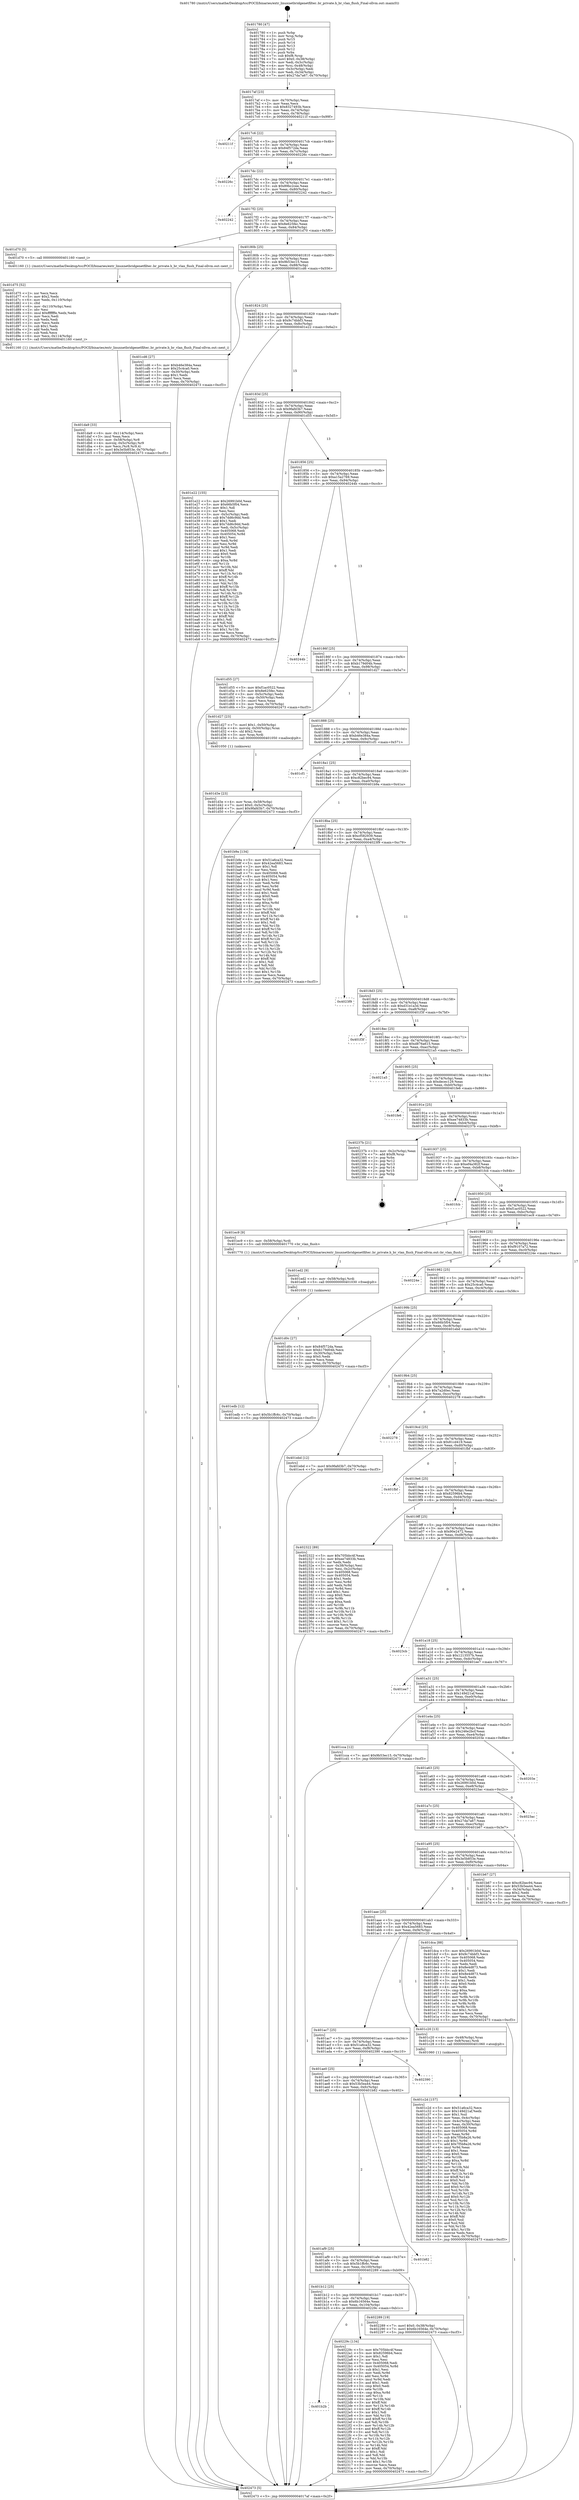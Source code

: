 digraph "0x401780" {
  label = "0x401780 (/mnt/c/Users/mathe/Desktop/tcc/POCII/binaries/extr_linuxnetbridgenetfilter..br_private.h_br_vlan_flush_Final-ollvm.out::main(0))"
  labelloc = "t"
  node[shape=record]

  Entry [label="",width=0.3,height=0.3,shape=circle,fillcolor=black,style=filled]
  "0x4017af" [label="{
     0x4017af [23]\l
     | [instrs]\l
     &nbsp;&nbsp;0x4017af \<+3\>: mov -0x70(%rbp),%eax\l
     &nbsp;&nbsp;0x4017b2 \<+2\>: mov %eax,%ecx\l
     &nbsp;&nbsp;0x4017b4 \<+6\>: sub $0x8327493b,%ecx\l
     &nbsp;&nbsp;0x4017ba \<+3\>: mov %eax,-0x74(%rbp)\l
     &nbsp;&nbsp;0x4017bd \<+3\>: mov %ecx,-0x78(%rbp)\l
     &nbsp;&nbsp;0x4017c0 \<+6\>: je 000000000040211f \<main+0x99f\>\l
  }"]
  "0x40211f" [label="{
     0x40211f\l
  }", style=dashed]
  "0x4017c6" [label="{
     0x4017c6 [22]\l
     | [instrs]\l
     &nbsp;&nbsp;0x4017c6 \<+5\>: jmp 00000000004017cb \<main+0x4b\>\l
     &nbsp;&nbsp;0x4017cb \<+3\>: mov -0x74(%rbp),%eax\l
     &nbsp;&nbsp;0x4017ce \<+5\>: sub $0x84f572da,%eax\l
     &nbsp;&nbsp;0x4017d3 \<+3\>: mov %eax,-0x7c(%rbp)\l
     &nbsp;&nbsp;0x4017d6 \<+6\>: je 000000000040226c \<main+0xaec\>\l
  }"]
  Exit [label="",width=0.3,height=0.3,shape=circle,fillcolor=black,style=filled,peripheries=2]
  "0x40226c" [label="{
     0x40226c\l
  }", style=dashed]
  "0x4017dc" [label="{
     0x4017dc [22]\l
     | [instrs]\l
     &nbsp;&nbsp;0x4017dc \<+5\>: jmp 00000000004017e1 \<main+0x61\>\l
     &nbsp;&nbsp;0x4017e1 \<+3\>: mov -0x74(%rbp),%eax\l
     &nbsp;&nbsp;0x4017e4 \<+5\>: sub $0x89bc2cee,%eax\l
     &nbsp;&nbsp;0x4017e9 \<+3\>: mov %eax,-0x80(%rbp)\l
     &nbsp;&nbsp;0x4017ec \<+6\>: je 0000000000402242 \<main+0xac2\>\l
  }"]
  "0x401b2b" [label="{
     0x401b2b\l
  }", style=dashed]
  "0x402242" [label="{
     0x402242\l
  }", style=dashed]
  "0x4017f2" [label="{
     0x4017f2 [25]\l
     | [instrs]\l
     &nbsp;&nbsp;0x4017f2 \<+5\>: jmp 00000000004017f7 \<main+0x77\>\l
     &nbsp;&nbsp;0x4017f7 \<+3\>: mov -0x74(%rbp),%eax\l
     &nbsp;&nbsp;0x4017fa \<+5\>: sub $0x8e625fec,%eax\l
     &nbsp;&nbsp;0x4017ff \<+6\>: mov %eax,-0x84(%rbp)\l
     &nbsp;&nbsp;0x401805 \<+6\>: je 0000000000401d70 \<main+0x5f0\>\l
  }"]
  "0x40229c" [label="{
     0x40229c [134]\l
     | [instrs]\l
     &nbsp;&nbsp;0x40229c \<+5\>: mov $0x705bbc4f,%eax\l
     &nbsp;&nbsp;0x4022a1 \<+5\>: mov $0x82596b4,%ecx\l
     &nbsp;&nbsp;0x4022a6 \<+2\>: mov $0x1,%dl\l
     &nbsp;&nbsp;0x4022a8 \<+2\>: xor %esi,%esi\l
     &nbsp;&nbsp;0x4022aa \<+7\>: mov 0x405068,%edi\l
     &nbsp;&nbsp;0x4022b1 \<+8\>: mov 0x405054,%r8d\l
     &nbsp;&nbsp;0x4022b9 \<+3\>: sub $0x1,%esi\l
     &nbsp;&nbsp;0x4022bc \<+3\>: mov %edi,%r9d\l
     &nbsp;&nbsp;0x4022bf \<+3\>: add %esi,%r9d\l
     &nbsp;&nbsp;0x4022c2 \<+4\>: imul %r9d,%edi\l
     &nbsp;&nbsp;0x4022c6 \<+3\>: and $0x1,%edi\l
     &nbsp;&nbsp;0x4022c9 \<+3\>: cmp $0x0,%edi\l
     &nbsp;&nbsp;0x4022cc \<+4\>: sete %r10b\l
     &nbsp;&nbsp;0x4022d0 \<+4\>: cmp $0xa,%r8d\l
     &nbsp;&nbsp;0x4022d4 \<+4\>: setl %r11b\l
     &nbsp;&nbsp;0x4022d8 \<+3\>: mov %r10b,%bl\l
     &nbsp;&nbsp;0x4022db \<+3\>: xor $0xff,%bl\l
     &nbsp;&nbsp;0x4022de \<+3\>: mov %r11b,%r14b\l
     &nbsp;&nbsp;0x4022e1 \<+4\>: xor $0xff,%r14b\l
     &nbsp;&nbsp;0x4022e5 \<+3\>: xor $0x1,%dl\l
     &nbsp;&nbsp;0x4022e8 \<+3\>: mov %bl,%r15b\l
     &nbsp;&nbsp;0x4022eb \<+4\>: and $0xff,%r15b\l
     &nbsp;&nbsp;0x4022ef \<+3\>: and %dl,%r10b\l
     &nbsp;&nbsp;0x4022f2 \<+3\>: mov %r14b,%r12b\l
     &nbsp;&nbsp;0x4022f5 \<+4\>: and $0xff,%r12b\l
     &nbsp;&nbsp;0x4022f9 \<+3\>: and %dl,%r11b\l
     &nbsp;&nbsp;0x4022fc \<+3\>: or %r10b,%r15b\l
     &nbsp;&nbsp;0x4022ff \<+3\>: or %r11b,%r12b\l
     &nbsp;&nbsp;0x402302 \<+3\>: xor %r12b,%r15b\l
     &nbsp;&nbsp;0x402305 \<+3\>: or %r14b,%bl\l
     &nbsp;&nbsp;0x402308 \<+3\>: xor $0xff,%bl\l
     &nbsp;&nbsp;0x40230b \<+3\>: or $0x1,%dl\l
     &nbsp;&nbsp;0x40230e \<+2\>: and %dl,%bl\l
     &nbsp;&nbsp;0x402310 \<+3\>: or %bl,%r15b\l
     &nbsp;&nbsp;0x402313 \<+4\>: test $0x1,%r15b\l
     &nbsp;&nbsp;0x402317 \<+3\>: cmovne %ecx,%eax\l
     &nbsp;&nbsp;0x40231a \<+3\>: mov %eax,-0x70(%rbp)\l
     &nbsp;&nbsp;0x40231d \<+5\>: jmp 0000000000402473 \<main+0xcf3\>\l
  }"]
  "0x401d70" [label="{
     0x401d70 [5]\l
     | [instrs]\l
     &nbsp;&nbsp;0x401d70 \<+5\>: call 0000000000401160 \<next_i\>\l
     | [calls]\l
     &nbsp;&nbsp;0x401160 \{1\} (/mnt/c/Users/mathe/Desktop/tcc/POCII/binaries/extr_linuxnetbridgenetfilter..br_private.h_br_vlan_flush_Final-ollvm.out::next_i)\l
  }"]
  "0x40180b" [label="{
     0x40180b [25]\l
     | [instrs]\l
     &nbsp;&nbsp;0x40180b \<+5\>: jmp 0000000000401810 \<main+0x90\>\l
     &nbsp;&nbsp;0x401810 \<+3\>: mov -0x74(%rbp),%eax\l
     &nbsp;&nbsp;0x401813 \<+5\>: sub $0x9b53ec15,%eax\l
     &nbsp;&nbsp;0x401818 \<+6\>: mov %eax,-0x88(%rbp)\l
     &nbsp;&nbsp;0x40181e \<+6\>: je 0000000000401cd6 \<main+0x556\>\l
  }"]
  "0x401b12" [label="{
     0x401b12 [25]\l
     | [instrs]\l
     &nbsp;&nbsp;0x401b12 \<+5\>: jmp 0000000000401b17 \<main+0x397\>\l
     &nbsp;&nbsp;0x401b17 \<+3\>: mov -0x74(%rbp),%eax\l
     &nbsp;&nbsp;0x401b1a \<+5\>: sub $0x6b16564e,%eax\l
     &nbsp;&nbsp;0x401b1f \<+6\>: mov %eax,-0x104(%rbp)\l
     &nbsp;&nbsp;0x401b25 \<+6\>: je 000000000040229c \<main+0xb1c\>\l
  }"]
  "0x401cd6" [label="{
     0x401cd6 [27]\l
     | [instrs]\l
     &nbsp;&nbsp;0x401cd6 \<+5\>: mov $0xb46e384a,%eax\l
     &nbsp;&nbsp;0x401cdb \<+5\>: mov $0x25c4ca0,%ecx\l
     &nbsp;&nbsp;0x401ce0 \<+3\>: mov -0x30(%rbp),%edx\l
     &nbsp;&nbsp;0x401ce3 \<+3\>: cmp $0x1,%edx\l
     &nbsp;&nbsp;0x401ce6 \<+3\>: cmovl %ecx,%eax\l
     &nbsp;&nbsp;0x401ce9 \<+3\>: mov %eax,-0x70(%rbp)\l
     &nbsp;&nbsp;0x401cec \<+5\>: jmp 0000000000402473 \<main+0xcf3\>\l
  }"]
  "0x401824" [label="{
     0x401824 [25]\l
     | [instrs]\l
     &nbsp;&nbsp;0x401824 \<+5\>: jmp 0000000000401829 \<main+0xa9\>\l
     &nbsp;&nbsp;0x401829 \<+3\>: mov -0x74(%rbp),%eax\l
     &nbsp;&nbsp;0x40182c \<+5\>: sub $0x9c74bbf3,%eax\l
     &nbsp;&nbsp;0x401831 \<+6\>: mov %eax,-0x8c(%rbp)\l
     &nbsp;&nbsp;0x401837 \<+6\>: je 0000000000401e22 \<main+0x6a2\>\l
  }"]
  "0x402289" [label="{
     0x402289 [19]\l
     | [instrs]\l
     &nbsp;&nbsp;0x402289 \<+7\>: movl $0x0,-0x38(%rbp)\l
     &nbsp;&nbsp;0x402290 \<+7\>: movl $0x6b16564e,-0x70(%rbp)\l
     &nbsp;&nbsp;0x402297 \<+5\>: jmp 0000000000402473 \<main+0xcf3\>\l
  }"]
  "0x401e22" [label="{
     0x401e22 [155]\l
     | [instrs]\l
     &nbsp;&nbsp;0x401e22 \<+5\>: mov $0x26991b0d,%eax\l
     &nbsp;&nbsp;0x401e27 \<+5\>: mov $0x66b5f04,%ecx\l
     &nbsp;&nbsp;0x401e2c \<+2\>: mov $0x1,%dl\l
     &nbsp;&nbsp;0x401e2e \<+2\>: xor %esi,%esi\l
     &nbsp;&nbsp;0x401e30 \<+3\>: mov -0x5c(%rbp),%edi\l
     &nbsp;&nbsp;0x401e33 \<+6\>: sub $0x7dd6c9dd,%edi\l
     &nbsp;&nbsp;0x401e39 \<+3\>: add $0x1,%edi\l
     &nbsp;&nbsp;0x401e3c \<+6\>: add $0x7dd6c9dd,%edi\l
     &nbsp;&nbsp;0x401e42 \<+3\>: mov %edi,-0x5c(%rbp)\l
     &nbsp;&nbsp;0x401e45 \<+7\>: mov 0x405068,%edi\l
     &nbsp;&nbsp;0x401e4c \<+8\>: mov 0x405054,%r8d\l
     &nbsp;&nbsp;0x401e54 \<+3\>: sub $0x1,%esi\l
     &nbsp;&nbsp;0x401e57 \<+3\>: mov %edi,%r9d\l
     &nbsp;&nbsp;0x401e5a \<+3\>: add %esi,%r9d\l
     &nbsp;&nbsp;0x401e5d \<+4\>: imul %r9d,%edi\l
     &nbsp;&nbsp;0x401e61 \<+3\>: and $0x1,%edi\l
     &nbsp;&nbsp;0x401e64 \<+3\>: cmp $0x0,%edi\l
     &nbsp;&nbsp;0x401e67 \<+4\>: sete %r10b\l
     &nbsp;&nbsp;0x401e6b \<+4\>: cmp $0xa,%r8d\l
     &nbsp;&nbsp;0x401e6f \<+4\>: setl %r11b\l
     &nbsp;&nbsp;0x401e73 \<+3\>: mov %r10b,%bl\l
     &nbsp;&nbsp;0x401e76 \<+3\>: xor $0xff,%bl\l
     &nbsp;&nbsp;0x401e79 \<+3\>: mov %r11b,%r14b\l
     &nbsp;&nbsp;0x401e7c \<+4\>: xor $0xff,%r14b\l
     &nbsp;&nbsp;0x401e80 \<+3\>: xor $0x1,%dl\l
     &nbsp;&nbsp;0x401e83 \<+3\>: mov %bl,%r15b\l
     &nbsp;&nbsp;0x401e86 \<+4\>: and $0xff,%r15b\l
     &nbsp;&nbsp;0x401e8a \<+3\>: and %dl,%r10b\l
     &nbsp;&nbsp;0x401e8d \<+3\>: mov %r14b,%r12b\l
     &nbsp;&nbsp;0x401e90 \<+4\>: and $0xff,%r12b\l
     &nbsp;&nbsp;0x401e94 \<+3\>: and %dl,%r11b\l
     &nbsp;&nbsp;0x401e97 \<+3\>: or %r10b,%r15b\l
     &nbsp;&nbsp;0x401e9a \<+3\>: or %r11b,%r12b\l
     &nbsp;&nbsp;0x401e9d \<+3\>: xor %r12b,%r15b\l
     &nbsp;&nbsp;0x401ea0 \<+3\>: or %r14b,%bl\l
     &nbsp;&nbsp;0x401ea3 \<+3\>: xor $0xff,%bl\l
     &nbsp;&nbsp;0x401ea6 \<+3\>: or $0x1,%dl\l
     &nbsp;&nbsp;0x401ea9 \<+2\>: and %dl,%bl\l
     &nbsp;&nbsp;0x401eab \<+3\>: or %bl,%r15b\l
     &nbsp;&nbsp;0x401eae \<+4\>: test $0x1,%r15b\l
     &nbsp;&nbsp;0x401eb2 \<+3\>: cmovne %ecx,%eax\l
     &nbsp;&nbsp;0x401eb5 \<+3\>: mov %eax,-0x70(%rbp)\l
     &nbsp;&nbsp;0x401eb8 \<+5\>: jmp 0000000000402473 \<main+0xcf3\>\l
  }"]
  "0x40183d" [label="{
     0x40183d [25]\l
     | [instrs]\l
     &nbsp;&nbsp;0x40183d \<+5\>: jmp 0000000000401842 \<main+0xc2\>\l
     &nbsp;&nbsp;0x401842 \<+3\>: mov -0x74(%rbp),%eax\l
     &nbsp;&nbsp;0x401845 \<+5\>: sub $0x9fafd3b7,%eax\l
     &nbsp;&nbsp;0x40184a \<+6\>: mov %eax,-0x90(%rbp)\l
     &nbsp;&nbsp;0x401850 \<+6\>: je 0000000000401d55 \<main+0x5d5\>\l
  }"]
  "0x401af9" [label="{
     0x401af9 [25]\l
     | [instrs]\l
     &nbsp;&nbsp;0x401af9 \<+5\>: jmp 0000000000401afe \<main+0x37e\>\l
     &nbsp;&nbsp;0x401afe \<+3\>: mov -0x74(%rbp),%eax\l
     &nbsp;&nbsp;0x401b01 \<+5\>: sub $0x5b1ffc6c,%eax\l
     &nbsp;&nbsp;0x401b06 \<+6\>: mov %eax,-0x100(%rbp)\l
     &nbsp;&nbsp;0x401b0c \<+6\>: je 0000000000402289 \<main+0xb09\>\l
  }"]
  "0x401d55" [label="{
     0x401d55 [27]\l
     | [instrs]\l
     &nbsp;&nbsp;0x401d55 \<+5\>: mov $0xf1ac0522,%eax\l
     &nbsp;&nbsp;0x401d5a \<+5\>: mov $0x8e625fec,%ecx\l
     &nbsp;&nbsp;0x401d5f \<+3\>: mov -0x5c(%rbp),%edx\l
     &nbsp;&nbsp;0x401d62 \<+3\>: cmp -0x50(%rbp),%edx\l
     &nbsp;&nbsp;0x401d65 \<+3\>: cmovl %ecx,%eax\l
     &nbsp;&nbsp;0x401d68 \<+3\>: mov %eax,-0x70(%rbp)\l
     &nbsp;&nbsp;0x401d6b \<+5\>: jmp 0000000000402473 \<main+0xcf3\>\l
  }"]
  "0x401856" [label="{
     0x401856 [25]\l
     | [instrs]\l
     &nbsp;&nbsp;0x401856 \<+5\>: jmp 000000000040185b \<main+0xdb\>\l
     &nbsp;&nbsp;0x40185b \<+3\>: mov -0x74(%rbp),%eax\l
     &nbsp;&nbsp;0x40185e \<+5\>: sub $0xa15a2769,%eax\l
     &nbsp;&nbsp;0x401863 \<+6\>: mov %eax,-0x94(%rbp)\l
     &nbsp;&nbsp;0x401869 \<+6\>: je 000000000040244b \<main+0xccb\>\l
  }"]
  "0x401b82" [label="{
     0x401b82\l
  }", style=dashed]
  "0x40244b" [label="{
     0x40244b\l
  }", style=dashed]
  "0x40186f" [label="{
     0x40186f [25]\l
     | [instrs]\l
     &nbsp;&nbsp;0x40186f \<+5\>: jmp 0000000000401874 \<main+0xf4\>\l
     &nbsp;&nbsp;0x401874 \<+3\>: mov -0x74(%rbp),%eax\l
     &nbsp;&nbsp;0x401877 \<+5\>: sub $0xb179d04b,%eax\l
     &nbsp;&nbsp;0x40187c \<+6\>: mov %eax,-0x98(%rbp)\l
     &nbsp;&nbsp;0x401882 \<+6\>: je 0000000000401d27 \<main+0x5a7\>\l
  }"]
  "0x401ae0" [label="{
     0x401ae0 [25]\l
     | [instrs]\l
     &nbsp;&nbsp;0x401ae0 \<+5\>: jmp 0000000000401ae5 \<main+0x365\>\l
     &nbsp;&nbsp;0x401ae5 \<+3\>: mov -0x74(%rbp),%eax\l
     &nbsp;&nbsp;0x401ae8 \<+5\>: sub $0x53b5ea44,%eax\l
     &nbsp;&nbsp;0x401aed \<+6\>: mov %eax,-0xfc(%rbp)\l
     &nbsp;&nbsp;0x401af3 \<+6\>: je 0000000000401b82 \<main+0x402\>\l
  }"]
  "0x401d27" [label="{
     0x401d27 [23]\l
     | [instrs]\l
     &nbsp;&nbsp;0x401d27 \<+7\>: movl $0x1,-0x50(%rbp)\l
     &nbsp;&nbsp;0x401d2e \<+4\>: movslq -0x50(%rbp),%rax\l
     &nbsp;&nbsp;0x401d32 \<+4\>: shl $0x2,%rax\l
     &nbsp;&nbsp;0x401d36 \<+3\>: mov %rax,%rdi\l
     &nbsp;&nbsp;0x401d39 \<+5\>: call 0000000000401050 \<malloc@plt\>\l
     | [calls]\l
     &nbsp;&nbsp;0x401050 \{1\} (unknown)\l
  }"]
  "0x401888" [label="{
     0x401888 [25]\l
     | [instrs]\l
     &nbsp;&nbsp;0x401888 \<+5\>: jmp 000000000040188d \<main+0x10d\>\l
     &nbsp;&nbsp;0x40188d \<+3\>: mov -0x74(%rbp),%eax\l
     &nbsp;&nbsp;0x401890 \<+5\>: sub $0xb46e384a,%eax\l
     &nbsp;&nbsp;0x401895 \<+6\>: mov %eax,-0x9c(%rbp)\l
     &nbsp;&nbsp;0x40189b \<+6\>: je 0000000000401cf1 \<main+0x571\>\l
  }"]
  "0x402390" [label="{
     0x402390\l
  }", style=dashed]
  "0x401cf1" [label="{
     0x401cf1\l
  }", style=dashed]
  "0x4018a1" [label="{
     0x4018a1 [25]\l
     | [instrs]\l
     &nbsp;&nbsp;0x4018a1 \<+5\>: jmp 00000000004018a6 \<main+0x126\>\l
     &nbsp;&nbsp;0x4018a6 \<+3\>: mov -0x74(%rbp),%eax\l
     &nbsp;&nbsp;0x4018a9 \<+5\>: sub $0xc82bec94,%eax\l
     &nbsp;&nbsp;0x4018ae \<+6\>: mov %eax,-0xa0(%rbp)\l
     &nbsp;&nbsp;0x4018b4 \<+6\>: je 0000000000401b9a \<main+0x41a\>\l
  }"]
  "0x401edb" [label="{
     0x401edb [12]\l
     | [instrs]\l
     &nbsp;&nbsp;0x401edb \<+7\>: movl $0x5b1ffc6c,-0x70(%rbp)\l
     &nbsp;&nbsp;0x401ee2 \<+5\>: jmp 0000000000402473 \<main+0xcf3\>\l
  }"]
  "0x401b9a" [label="{
     0x401b9a [134]\l
     | [instrs]\l
     &nbsp;&nbsp;0x401b9a \<+5\>: mov $0x51a6ca32,%eax\l
     &nbsp;&nbsp;0x401b9f \<+5\>: mov $0x42ea5683,%ecx\l
     &nbsp;&nbsp;0x401ba4 \<+2\>: mov $0x1,%dl\l
     &nbsp;&nbsp;0x401ba6 \<+2\>: xor %esi,%esi\l
     &nbsp;&nbsp;0x401ba8 \<+7\>: mov 0x405068,%edi\l
     &nbsp;&nbsp;0x401baf \<+8\>: mov 0x405054,%r8d\l
     &nbsp;&nbsp;0x401bb7 \<+3\>: sub $0x1,%esi\l
     &nbsp;&nbsp;0x401bba \<+3\>: mov %edi,%r9d\l
     &nbsp;&nbsp;0x401bbd \<+3\>: add %esi,%r9d\l
     &nbsp;&nbsp;0x401bc0 \<+4\>: imul %r9d,%edi\l
     &nbsp;&nbsp;0x401bc4 \<+3\>: and $0x1,%edi\l
     &nbsp;&nbsp;0x401bc7 \<+3\>: cmp $0x0,%edi\l
     &nbsp;&nbsp;0x401bca \<+4\>: sete %r10b\l
     &nbsp;&nbsp;0x401bce \<+4\>: cmp $0xa,%r8d\l
     &nbsp;&nbsp;0x401bd2 \<+4\>: setl %r11b\l
     &nbsp;&nbsp;0x401bd6 \<+3\>: mov %r10b,%bl\l
     &nbsp;&nbsp;0x401bd9 \<+3\>: xor $0xff,%bl\l
     &nbsp;&nbsp;0x401bdc \<+3\>: mov %r11b,%r14b\l
     &nbsp;&nbsp;0x401bdf \<+4\>: xor $0xff,%r14b\l
     &nbsp;&nbsp;0x401be3 \<+3\>: xor $0x1,%dl\l
     &nbsp;&nbsp;0x401be6 \<+3\>: mov %bl,%r15b\l
     &nbsp;&nbsp;0x401be9 \<+4\>: and $0xff,%r15b\l
     &nbsp;&nbsp;0x401bed \<+3\>: and %dl,%r10b\l
     &nbsp;&nbsp;0x401bf0 \<+3\>: mov %r14b,%r12b\l
     &nbsp;&nbsp;0x401bf3 \<+4\>: and $0xff,%r12b\l
     &nbsp;&nbsp;0x401bf7 \<+3\>: and %dl,%r11b\l
     &nbsp;&nbsp;0x401bfa \<+3\>: or %r10b,%r15b\l
     &nbsp;&nbsp;0x401bfd \<+3\>: or %r11b,%r12b\l
     &nbsp;&nbsp;0x401c00 \<+3\>: xor %r12b,%r15b\l
     &nbsp;&nbsp;0x401c03 \<+3\>: or %r14b,%bl\l
     &nbsp;&nbsp;0x401c06 \<+3\>: xor $0xff,%bl\l
     &nbsp;&nbsp;0x401c09 \<+3\>: or $0x1,%dl\l
     &nbsp;&nbsp;0x401c0c \<+2\>: and %dl,%bl\l
     &nbsp;&nbsp;0x401c0e \<+3\>: or %bl,%r15b\l
     &nbsp;&nbsp;0x401c11 \<+4\>: test $0x1,%r15b\l
     &nbsp;&nbsp;0x401c15 \<+3\>: cmovne %ecx,%eax\l
     &nbsp;&nbsp;0x401c18 \<+3\>: mov %eax,-0x70(%rbp)\l
     &nbsp;&nbsp;0x401c1b \<+5\>: jmp 0000000000402473 \<main+0xcf3\>\l
  }"]
  "0x4018ba" [label="{
     0x4018ba [25]\l
     | [instrs]\l
     &nbsp;&nbsp;0x4018ba \<+5\>: jmp 00000000004018bf \<main+0x13f\>\l
     &nbsp;&nbsp;0x4018bf \<+3\>: mov -0x74(%rbp),%eax\l
     &nbsp;&nbsp;0x4018c2 \<+5\>: sub $0xcf582939,%eax\l
     &nbsp;&nbsp;0x4018c7 \<+6\>: mov %eax,-0xa4(%rbp)\l
     &nbsp;&nbsp;0x4018cd \<+6\>: je 00000000004023f9 \<main+0xc79\>\l
  }"]
  "0x401ed2" [label="{
     0x401ed2 [9]\l
     | [instrs]\l
     &nbsp;&nbsp;0x401ed2 \<+4\>: mov -0x58(%rbp),%rdi\l
     &nbsp;&nbsp;0x401ed6 \<+5\>: call 0000000000401030 \<free@plt\>\l
     | [calls]\l
     &nbsp;&nbsp;0x401030 \{1\} (unknown)\l
  }"]
  "0x4023f9" [label="{
     0x4023f9\l
  }", style=dashed]
  "0x4018d3" [label="{
     0x4018d3 [25]\l
     | [instrs]\l
     &nbsp;&nbsp;0x4018d3 \<+5\>: jmp 00000000004018d8 \<main+0x158\>\l
     &nbsp;&nbsp;0x4018d8 \<+3\>: mov -0x74(%rbp),%eax\l
     &nbsp;&nbsp;0x4018db \<+5\>: sub $0xd31e1a3d,%eax\l
     &nbsp;&nbsp;0x4018e0 \<+6\>: mov %eax,-0xa8(%rbp)\l
     &nbsp;&nbsp;0x4018e6 \<+6\>: je 0000000000401f3f \<main+0x7bf\>\l
  }"]
  "0x401da9" [label="{
     0x401da9 [33]\l
     | [instrs]\l
     &nbsp;&nbsp;0x401da9 \<+6\>: mov -0x114(%rbp),%ecx\l
     &nbsp;&nbsp;0x401daf \<+3\>: imul %eax,%ecx\l
     &nbsp;&nbsp;0x401db2 \<+4\>: mov -0x58(%rbp),%r8\l
     &nbsp;&nbsp;0x401db6 \<+4\>: movslq -0x5c(%rbp),%r9\l
     &nbsp;&nbsp;0x401dba \<+4\>: mov %ecx,(%r8,%r9,4)\l
     &nbsp;&nbsp;0x401dbe \<+7\>: movl $0x3e5b853e,-0x70(%rbp)\l
     &nbsp;&nbsp;0x401dc5 \<+5\>: jmp 0000000000402473 \<main+0xcf3\>\l
  }"]
  "0x401f3f" [label="{
     0x401f3f\l
  }", style=dashed]
  "0x4018ec" [label="{
     0x4018ec [25]\l
     | [instrs]\l
     &nbsp;&nbsp;0x4018ec \<+5\>: jmp 00000000004018f1 \<main+0x171\>\l
     &nbsp;&nbsp;0x4018f1 \<+3\>: mov -0x74(%rbp),%eax\l
     &nbsp;&nbsp;0x4018f4 \<+5\>: sub $0xd876a615,%eax\l
     &nbsp;&nbsp;0x4018f9 \<+6\>: mov %eax,-0xac(%rbp)\l
     &nbsp;&nbsp;0x4018ff \<+6\>: je 00000000004021a5 \<main+0xa25\>\l
  }"]
  "0x401d75" [label="{
     0x401d75 [52]\l
     | [instrs]\l
     &nbsp;&nbsp;0x401d75 \<+2\>: xor %ecx,%ecx\l
     &nbsp;&nbsp;0x401d77 \<+5\>: mov $0x2,%edx\l
     &nbsp;&nbsp;0x401d7c \<+6\>: mov %edx,-0x110(%rbp)\l
     &nbsp;&nbsp;0x401d82 \<+1\>: cltd\l
     &nbsp;&nbsp;0x401d83 \<+6\>: mov -0x110(%rbp),%esi\l
     &nbsp;&nbsp;0x401d89 \<+2\>: idiv %esi\l
     &nbsp;&nbsp;0x401d8b \<+6\>: imul $0xfffffffe,%edx,%edx\l
     &nbsp;&nbsp;0x401d91 \<+2\>: mov %ecx,%edi\l
     &nbsp;&nbsp;0x401d93 \<+2\>: sub %edx,%edi\l
     &nbsp;&nbsp;0x401d95 \<+2\>: mov %ecx,%edx\l
     &nbsp;&nbsp;0x401d97 \<+3\>: sub $0x1,%edx\l
     &nbsp;&nbsp;0x401d9a \<+2\>: add %edx,%edi\l
     &nbsp;&nbsp;0x401d9c \<+2\>: sub %edi,%ecx\l
     &nbsp;&nbsp;0x401d9e \<+6\>: mov %ecx,-0x114(%rbp)\l
     &nbsp;&nbsp;0x401da4 \<+5\>: call 0000000000401160 \<next_i\>\l
     | [calls]\l
     &nbsp;&nbsp;0x401160 \{1\} (/mnt/c/Users/mathe/Desktop/tcc/POCII/binaries/extr_linuxnetbridgenetfilter..br_private.h_br_vlan_flush_Final-ollvm.out::next_i)\l
  }"]
  "0x4021a5" [label="{
     0x4021a5\l
  }", style=dashed]
  "0x401905" [label="{
     0x401905 [25]\l
     | [instrs]\l
     &nbsp;&nbsp;0x401905 \<+5\>: jmp 000000000040190a \<main+0x18a\>\l
     &nbsp;&nbsp;0x40190a \<+3\>: mov -0x74(%rbp),%eax\l
     &nbsp;&nbsp;0x40190d \<+5\>: sub $0xdecec129,%eax\l
     &nbsp;&nbsp;0x401912 \<+6\>: mov %eax,-0xb0(%rbp)\l
     &nbsp;&nbsp;0x401918 \<+6\>: je 0000000000401fe6 \<main+0x866\>\l
  }"]
  "0x401d3e" [label="{
     0x401d3e [23]\l
     | [instrs]\l
     &nbsp;&nbsp;0x401d3e \<+4\>: mov %rax,-0x58(%rbp)\l
     &nbsp;&nbsp;0x401d42 \<+7\>: movl $0x0,-0x5c(%rbp)\l
     &nbsp;&nbsp;0x401d49 \<+7\>: movl $0x9fafd3b7,-0x70(%rbp)\l
     &nbsp;&nbsp;0x401d50 \<+5\>: jmp 0000000000402473 \<main+0xcf3\>\l
  }"]
  "0x401fe6" [label="{
     0x401fe6\l
  }", style=dashed]
  "0x40191e" [label="{
     0x40191e [25]\l
     | [instrs]\l
     &nbsp;&nbsp;0x40191e \<+5\>: jmp 0000000000401923 \<main+0x1a3\>\l
     &nbsp;&nbsp;0x401923 \<+3\>: mov -0x74(%rbp),%eax\l
     &nbsp;&nbsp;0x401926 \<+5\>: sub $0xee74833b,%eax\l
     &nbsp;&nbsp;0x40192b \<+6\>: mov %eax,-0xb4(%rbp)\l
     &nbsp;&nbsp;0x401931 \<+6\>: je 000000000040237b \<main+0xbfb\>\l
  }"]
  "0x401c2d" [label="{
     0x401c2d [157]\l
     | [instrs]\l
     &nbsp;&nbsp;0x401c2d \<+5\>: mov $0x51a6ca32,%ecx\l
     &nbsp;&nbsp;0x401c32 \<+5\>: mov $0x149d21af,%edx\l
     &nbsp;&nbsp;0x401c37 \<+3\>: mov $0x1,%sil\l
     &nbsp;&nbsp;0x401c3a \<+3\>: mov %eax,-0x4c(%rbp)\l
     &nbsp;&nbsp;0x401c3d \<+3\>: mov -0x4c(%rbp),%eax\l
     &nbsp;&nbsp;0x401c40 \<+3\>: mov %eax,-0x30(%rbp)\l
     &nbsp;&nbsp;0x401c43 \<+7\>: mov 0x405068,%eax\l
     &nbsp;&nbsp;0x401c4a \<+8\>: mov 0x405054,%r8d\l
     &nbsp;&nbsp;0x401c52 \<+3\>: mov %eax,%r9d\l
     &nbsp;&nbsp;0x401c55 \<+7\>: sub $0x7f5b8a26,%r9d\l
     &nbsp;&nbsp;0x401c5c \<+4\>: sub $0x1,%r9d\l
     &nbsp;&nbsp;0x401c60 \<+7\>: add $0x7f5b8a26,%r9d\l
     &nbsp;&nbsp;0x401c67 \<+4\>: imul %r9d,%eax\l
     &nbsp;&nbsp;0x401c6b \<+3\>: and $0x1,%eax\l
     &nbsp;&nbsp;0x401c6e \<+3\>: cmp $0x0,%eax\l
     &nbsp;&nbsp;0x401c71 \<+4\>: sete %r10b\l
     &nbsp;&nbsp;0x401c75 \<+4\>: cmp $0xa,%r8d\l
     &nbsp;&nbsp;0x401c79 \<+4\>: setl %r11b\l
     &nbsp;&nbsp;0x401c7d \<+3\>: mov %r10b,%bl\l
     &nbsp;&nbsp;0x401c80 \<+3\>: xor $0xff,%bl\l
     &nbsp;&nbsp;0x401c83 \<+3\>: mov %r11b,%r14b\l
     &nbsp;&nbsp;0x401c86 \<+4\>: xor $0xff,%r14b\l
     &nbsp;&nbsp;0x401c8a \<+4\>: xor $0x0,%sil\l
     &nbsp;&nbsp;0x401c8e \<+3\>: mov %bl,%r15b\l
     &nbsp;&nbsp;0x401c91 \<+4\>: and $0x0,%r15b\l
     &nbsp;&nbsp;0x401c95 \<+3\>: and %sil,%r10b\l
     &nbsp;&nbsp;0x401c98 \<+3\>: mov %r14b,%r12b\l
     &nbsp;&nbsp;0x401c9b \<+4\>: and $0x0,%r12b\l
     &nbsp;&nbsp;0x401c9f \<+3\>: and %sil,%r11b\l
     &nbsp;&nbsp;0x401ca2 \<+3\>: or %r10b,%r15b\l
     &nbsp;&nbsp;0x401ca5 \<+3\>: or %r11b,%r12b\l
     &nbsp;&nbsp;0x401ca8 \<+3\>: xor %r12b,%r15b\l
     &nbsp;&nbsp;0x401cab \<+3\>: or %r14b,%bl\l
     &nbsp;&nbsp;0x401cae \<+3\>: xor $0xff,%bl\l
     &nbsp;&nbsp;0x401cb1 \<+4\>: or $0x0,%sil\l
     &nbsp;&nbsp;0x401cb5 \<+3\>: and %sil,%bl\l
     &nbsp;&nbsp;0x401cb8 \<+3\>: or %bl,%r15b\l
     &nbsp;&nbsp;0x401cbb \<+4\>: test $0x1,%r15b\l
     &nbsp;&nbsp;0x401cbf \<+3\>: cmovne %edx,%ecx\l
     &nbsp;&nbsp;0x401cc2 \<+3\>: mov %ecx,-0x70(%rbp)\l
     &nbsp;&nbsp;0x401cc5 \<+5\>: jmp 0000000000402473 \<main+0xcf3\>\l
  }"]
  "0x40237b" [label="{
     0x40237b [21]\l
     | [instrs]\l
     &nbsp;&nbsp;0x40237b \<+3\>: mov -0x2c(%rbp),%eax\l
     &nbsp;&nbsp;0x40237e \<+7\>: add $0xf8,%rsp\l
     &nbsp;&nbsp;0x402385 \<+1\>: pop %rbx\l
     &nbsp;&nbsp;0x402386 \<+2\>: pop %r12\l
     &nbsp;&nbsp;0x402388 \<+2\>: pop %r13\l
     &nbsp;&nbsp;0x40238a \<+2\>: pop %r14\l
     &nbsp;&nbsp;0x40238c \<+2\>: pop %r15\l
     &nbsp;&nbsp;0x40238e \<+1\>: pop %rbp\l
     &nbsp;&nbsp;0x40238f \<+1\>: ret\l
  }"]
  "0x401937" [label="{
     0x401937 [25]\l
     | [instrs]\l
     &nbsp;&nbsp;0x401937 \<+5\>: jmp 000000000040193c \<main+0x1bc\>\l
     &nbsp;&nbsp;0x40193c \<+3\>: mov -0x74(%rbp),%eax\l
     &nbsp;&nbsp;0x40193f \<+5\>: sub $0xef4a382f,%eax\l
     &nbsp;&nbsp;0x401944 \<+6\>: mov %eax,-0xb8(%rbp)\l
     &nbsp;&nbsp;0x40194a \<+6\>: je 0000000000401fcb \<main+0x84b\>\l
  }"]
  "0x401ac7" [label="{
     0x401ac7 [25]\l
     | [instrs]\l
     &nbsp;&nbsp;0x401ac7 \<+5\>: jmp 0000000000401acc \<main+0x34c\>\l
     &nbsp;&nbsp;0x401acc \<+3\>: mov -0x74(%rbp),%eax\l
     &nbsp;&nbsp;0x401acf \<+5\>: sub $0x51a6ca32,%eax\l
     &nbsp;&nbsp;0x401ad4 \<+6\>: mov %eax,-0xf8(%rbp)\l
     &nbsp;&nbsp;0x401ada \<+6\>: je 0000000000402390 \<main+0xc10\>\l
  }"]
  "0x401fcb" [label="{
     0x401fcb\l
  }", style=dashed]
  "0x401950" [label="{
     0x401950 [25]\l
     | [instrs]\l
     &nbsp;&nbsp;0x401950 \<+5\>: jmp 0000000000401955 \<main+0x1d5\>\l
     &nbsp;&nbsp;0x401955 \<+3\>: mov -0x74(%rbp),%eax\l
     &nbsp;&nbsp;0x401958 \<+5\>: sub $0xf1ac0522,%eax\l
     &nbsp;&nbsp;0x40195d \<+6\>: mov %eax,-0xbc(%rbp)\l
     &nbsp;&nbsp;0x401963 \<+6\>: je 0000000000401ec9 \<main+0x749\>\l
  }"]
  "0x401c20" [label="{
     0x401c20 [13]\l
     | [instrs]\l
     &nbsp;&nbsp;0x401c20 \<+4\>: mov -0x48(%rbp),%rax\l
     &nbsp;&nbsp;0x401c24 \<+4\>: mov 0x8(%rax),%rdi\l
     &nbsp;&nbsp;0x401c28 \<+5\>: call 0000000000401060 \<atoi@plt\>\l
     | [calls]\l
     &nbsp;&nbsp;0x401060 \{1\} (unknown)\l
  }"]
  "0x401ec9" [label="{
     0x401ec9 [9]\l
     | [instrs]\l
     &nbsp;&nbsp;0x401ec9 \<+4\>: mov -0x58(%rbp),%rdi\l
     &nbsp;&nbsp;0x401ecd \<+5\>: call 0000000000401770 \<br_vlan_flush\>\l
     | [calls]\l
     &nbsp;&nbsp;0x401770 \{1\} (/mnt/c/Users/mathe/Desktop/tcc/POCII/binaries/extr_linuxnetbridgenetfilter..br_private.h_br_vlan_flush_Final-ollvm.out::br_vlan_flush)\l
  }"]
  "0x401969" [label="{
     0x401969 [25]\l
     | [instrs]\l
     &nbsp;&nbsp;0x401969 \<+5\>: jmp 000000000040196e \<main+0x1ee\>\l
     &nbsp;&nbsp;0x40196e \<+3\>: mov -0x74(%rbp),%eax\l
     &nbsp;&nbsp;0x401971 \<+5\>: sub $0xf9107a72,%eax\l
     &nbsp;&nbsp;0x401976 \<+6\>: mov %eax,-0xc0(%rbp)\l
     &nbsp;&nbsp;0x40197c \<+6\>: je 000000000040224e \<main+0xace\>\l
  }"]
  "0x401aae" [label="{
     0x401aae [25]\l
     | [instrs]\l
     &nbsp;&nbsp;0x401aae \<+5\>: jmp 0000000000401ab3 \<main+0x333\>\l
     &nbsp;&nbsp;0x401ab3 \<+3\>: mov -0x74(%rbp),%eax\l
     &nbsp;&nbsp;0x401ab6 \<+5\>: sub $0x42ea5683,%eax\l
     &nbsp;&nbsp;0x401abb \<+6\>: mov %eax,-0xf4(%rbp)\l
     &nbsp;&nbsp;0x401ac1 \<+6\>: je 0000000000401c20 \<main+0x4a0\>\l
  }"]
  "0x40224e" [label="{
     0x40224e\l
  }", style=dashed]
  "0x401982" [label="{
     0x401982 [25]\l
     | [instrs]\l
     &nbsp;&nbsp;0x401982 \<+5\>: jmp 0000000000401987 \<main+0x207\>\l
     &nbsp;&nbsp;0x401987 \<+3\>: mov -0x74(%rbp),%eax\l
     &nbsp;&nbsp;0x40198a \<+5\>: sub $0x25c4ca0,%eax\l
     &nbsp;&nbsp;0x40198f \<+6\>: mov %eax,-0xc4(%rbp)\l
     &nbsp;&nbsp;0x401995 \<+6\>: je 0000000000401d0c \<main+0x58c\>\l
  }"]
  "0x401dca" [label="{
     0x401dca [88]\l
     | [instrs]\l
     &nbsp;&nbsp;0x401dca \<+5\>: mov $0x26991b0d,%eax\l
     &nbsp;&nbsp;0x401dcf \<+5\>: mov $0x9c74bbf3,%ecx\l
     &nbsp;&nbsp;0x401dd4 \<+7\>: mov 0x405068,%edx\l
     &nbsp;&nbsp;0x401ddb \<+7\>: mov 0x405054,%esi\l
     &nbsp;&nbsp;0x401de2 \<+2\>: mov %edx,%edi\l
     &nbsp;&nbsp;0x401de4 \<+6\>: sub $0x8e4d873,%edi\l
     &nbsp;&nbsp;0x401dea \<+3\>: sub $0x1,%edi\l
     &nbsp;&nbsp;0x401ded \<+6\>: add $0x8e4d873,%edi\l
     &nbsp;&nbsp;0x401df3 \<+3\>: imul %edi,%edx\l
     &nbsp;&nbsp;0x401df6 \<+3\>: and $0x1,%edx\l
     &nbsp;&nbsp;0x401df9 \<+3\>: cmp $0x0,%edx\l
     &nbsp;&nbsp;0x401dfc \<+4\>: sete %r8b\l
     &nbsp;&nbsp;0x401e00 \<+3\>: cmp $0xa,%esi\l
     &nbsp;&nbsp;0x401e03 \<+4\>: setl %r9b\l
     &nbsp;&nbsp;0x401e07 \<+3\>: mov %r8b,%r10b\l
     &nbsp;&nbsp;0x401e0a \<+3\>: and %r9b,%r10b\l
     &nbsp;&nbsp;0x401e0d \<+3\>: xor %r9b,%r8b\l
     &nbsp;&nbsp;0x401e10 \<+3\>: or %r8b,%r10b\l
     &nbsp;&nbsp;0x401e13 \<+4\>: test $0x1,%r10b\l
     &nbsp;&nbsp;0x401e17 \<+3\>: cmovne %ecx,%eax\l
     &nbsp;&nbsp;0x401e1a \<+3\>: mov %eax,-0x70(%rbp)\l
     &nbsp;&nbsp;0x401e1d \<+5\>: jmp 0000000000402473 \<main+0xcf3\>\l
  }"]
  "0x401d0c" [label="{
     0x401d0c [27]\l
     | [instrs]\l
     &nbsp;&nbsp;0x401d0c \<+5\>: mov $0x84f572da,%eax\l
     &nbsp;&nbsp;0x401d11 \<+5\>: mov $0xb179d04b,%ecx\l
     &nbsp;&nbsp;0x401d16 \<+3\>: mov -0x30(%rbp),%edx\l
     &nbsp;&nbsp;0x401d19 \<+3\>: cmp $0x0,%edx\l
     &nbsp;&nbsp;0x401d1c \<+3\>: cmove %ecx,%eax\l
     &nbsp;&nbsp;0x401d1f \<+3\>: mov %eax,-0x70(%rbp)\l
     &nbsp;&nbsp;0x401d22 \<+5\>: jmp 0000000000402473 \<main+0xcf3\>\l
  }"]
  "0x40199b" [label="{
     0x40199b [25]\l
     | [instrs]\l
     &nbsp;&nbsp;0x40199b \<+5\>: jmp 00000000004019a0 \<main+0x220\>\l
     &nbsp;&nbsp;0x4019a0 \<+3\>: mov -0x74(%rbp),%eax\l
     &nbsp;&nbsp;0x4019a3 \<+5\>: sub $0x66b5f04,%eax\l
     &nbsp;&nbsp;0x4019a8 \<+6\>: mov %eax,-0xc8(%rbp)\l
     &nbsp;&nbsp;0x4019ae \<+6\>: je 0000000000401ebd \<main+0x73d\>\l
  }"]
  "0x401780" [label="{
     0x401780 [47]\l
     | [instrs]\l
     &nbsp;&nbsp;0x401780 \<+1\>: push %rbp\l
     &nbsp;&nbsp;0x401781 \<+3\>: mov %rsp,%rbp\l
     &nbsp;&nbsp;0x401784 \<+2\>: push %r15\l
     &nbsp;&nbsp;0x401786 \<+2\>: push %r14\l
     &nbsp;&nbsp;0x401788 \<+2\>: push %r13\l
     &nbsp;&nbsp;0x40178a \<+2\>: push %r12\l
     &nbsp;&nbsp;0x40178c \<+1\>: push %rbx\l
     &nbsp;&nbsp;0x40178d \<+7\>: sub $0xf8,%rsp\l
     &nbsp;&nbsp;0x401794 \<+7\>: movl $0x0,-0x38(%rbp)\l
     &nbsp;&nbsp;0x40179b \<+3\>: mov %edi,-0x3c(%rbp)\l
     &nbsp;&nbsp;0x40179e \<+4\>: mov %rsi,-0x48(%rbp)\l
     &nbsp;&nbsp;0x4017a2 \<+3\>: mov -0x3c(%rbp),%edi\l
     &nbsp;&nbsp;0x4017a5 \<+3\>: mov %edi,-0x34(%rbp)\l
     &nbsp;&nbsp;0x4017a8 \<+7\>: movl $0x27da7a67,-0x70(%rbp)\l
  }"]
  "0x401ebd" [label="{
     0x401ebd [12]\l
     | [instrs]\l
     &nbsp;&nbsp;0x401ebd \<+7\>: movl $0x9fafd3b7,-0x70(%rbp)\l
     &nbsp;&nbsp;0x401ec4 \<+5\>: jmp 0000000000402473 \<main+0xcf3\>\l
  }"]
  "0x4019b4" [label="{
     0x4019b4 [25]\l
     | [instrs]\l
     &nbsp;&nbsp;0x4019b4 \<+5\>: jmp 00000000004019b9 \<main+0x239\>\l
     &nbsp;&nbsp;0x4019b9 \<+3\>: mov -0x74(%rbp),%eax\l
     &nbsp;&nbsp;0x4019bc \<+5\>: sub $0x7a2d0ec,%eax\l
     &nbsp;&nbsp;0x4019c1 \<+6\>: mov %eax,-0xcc(%rbp)\l
     &nbsp;&nbsp;0x4019c7 \<+6\>: je 0000000000402278 \<main+0xaf8\>\l
  }"]
  "0x402473" [label="{
     0x402473 [5]\l
     | [instrs]\l
     &nbsp;&nbsp;0x402473 \<+5\>: jmp 00000000004017af \<main+0x2f\>\l
  }"]
  "0x402278" [label="{
     0x402278\l
  }", style=dashed]
  "0x4019cd" [label="{
     0x4019cd [25]\l
     | [instrs]\l
     &nbsp;&nbsp;0x4019cd \<+5\>: jmp 00000000004019d2 \<main+0x252\>\l
     &nbsp;&nbsp;0x4019d2 \<+3\>: mov -0x74(%rbp),%eax\l
     &nbsp;&nbsp;0x4019d5 \<+5\>: sub $0x81cd419,%eax\l
     &nbsp;&nbsp;0x4019da \<+6\>: mov %eax,-0xd0(%rbp)\l
     &nbsp;&nbsp;0x4019e0 \<+6\>: je 0000000000401fbf \<main+0x83f\>\l
  }"]
  "0x401a95" [label="{
     0x401a95 [25]\l
     | [instrs]\l
     &nbsp;&nbsp;0x401a95 \<+5\>: jmp 0000000000401a9a \<main+0x31a\>\l
     &nbsp;&nbsp;0x401a9a \<+3\>: mov -0x74(%rbp),%eax\l
     &nbsp;&nbsp;0x401a9d \<+5\>: sub $0x3e5b853e,%eax\l
     &nbsp;&nbsp;0x401aa2 \<+6\>: mov %eax,-0xf0(%rbp)\l
     &nbsp;&nbsp;0x401aa8 \<+6\>: je 0000000000401dca \<main+0x64a\>\l
  }"]
  "0x401fbf" [label="{
     0x401fbf\l
  }", style=dashed]
  "0x4019e6" [label="{
     0x4019e6 [25]\l
     | [instrs]\l
     &nbsp;&nbsp;0x4019e6 \<+5\>: jmp 00000000004019eb \<main+0x26b\>\l
     &nbsp;&nbsp;0x4019eb \<+3\>: mov -0x74(%rbp),%eax\l
     &nbsp;&nbsp;0x4019ee \<+5\>: sub $0x82596b4,%eax\l
     &nbsp;&nbsp;0x4019f3 \<+6\>: mov %eax,-0xd4(%rbp)\l
     &nbsp;&nbsp;0x4019f9 \<+6\>: je 0000000000402322 \<main+0xba2\>\l
  }"]
  "0x401b67" [label="{
     0x401b67 [27]\l
     | [instrs]\l
     &nbsp;&nbsp;0x401b67 \<+5\>: mov $0xc82bec94,%eax\l
     &nbsp;&nbsp;0x401b6c \<+5\>: mov $0x53b5ea44,%ecx\l
     &nbsp;&nbsp;0x401b71 \<+3\>: mov -0x34(%rbp),%edx\l
     &nbsp;&nbsp;0x401b74 \<+3\>: cmp $0x2,%edx\l
     &nbsp;&nbsp;0x401b77 \<+3\>: cmovne %ecx,%eax\l
     &nbsp;&nbsp;0x401b7a \<+3\>: mov %eax,-0x70(%rbp)\l
     &nbsp;&nbsp;0x401b7d \<+5\>: jmp 0000000000402473 \<main+0xcf3\>\l
  }"]
  "0x402322" [label="{
     0x402322 [89]\l
     | [instrs]\l
     &nbsp;&nbsp;0x402322 \<+5\>: mov $0x705bbc4f,%eax\l
     &nbsp;&nbsp;0x402327 \<+5\>: mov $0xee74833b,%ecx\l
     &nbsp;&nbsp;0x40232c \<+2\>: xor %edx,%edx\l
     &nbsp;&nbsp;0x40232e \<+3\>: mov -0x38(%rbp),%esi\l
     &nbsp;&nbsp;0x402331 \<+3\>: mov %esi,-0x2c(%rbp)\l
     &nbsp;&nbsp;0x402334 \<+7\>: mov 0x405068,%esi\l
     &nbsp;&nbsp;0x40233b \<+7\>: mov 0x405054,%edi\l
     &nbsp;&nbsp;0x402342 \<+3\>: sub $0x1,%edx\l
     &nbsp;&nbsp;0x402345 \<+3\>: mov %esi,%r8d\l
     &nbsp;&nbsp;0x402348 \<+3\>: add %edx,%r8d\l
     &nbsp;&nbsp;0x40234b \<+4\>: imul %r8d,%esi\l
     &nbsp;&nbsp;0x40234f \<+3\>: and $0x1,%esi\l
     &nbsp;&nbsp;0x402352 \<+3\>: cmp $0x0,%esi\l
     &nbsp;&nbsp;0x402355 \<+4\>: sete %r9b\l
     &nbsp;&nbsp;0x402359 \<+3\>: cmp $0xa,%edi\l
     &nbsp;&nbsp;0x40235c \<+4\>: setl %r10b\l
     &nbsp;&nbsp;0x402360 \<+3\>: mov %r9b,%r11b\l
     &nbsp;&nbsp;0x402363 \<+3\>: and %r10b,%r11b\l
     &nbsp;&nbsp;0x402366 \<+3\>: xor %r10b,%r9b\l
     &nbsp;&nbsp;0x402369 \<+3\>: or %r9b,%r11b\l
     &nbsp;&nbsp;0x40236c \<+4\>: test $0x1,%r11b\l
     &nbsp;&nbsp;0x402370 \<+3\>: cmovne %ecx,%eax\l
     &nbsp;&nbsp;0x402373 \<+3\>: mov %eax,-0x70(%rbp)\l
     &nbsp;&nbsp;0x402376 \<+5\>: jmp 0000000000402473 \<main+0xcf3\>\l
  }"]
  "0x4019ff" [label="{
     0x4019ff [25]\l
     | [instrs]\l
     &nbsp;&nbsp;0x4019ff \<+5\>: jmp 0000000000401a04 \<main+0x284\>\l
     &nbsp;&nbsp;0x401a04 \<+3\>: mov -0x74(%rbp),%eax\l
     &nbsp;&nbsp;0x401a07 \<+5\>: sub $0x90e2472,%eax\l
     &nbsp;&nbsp;0x401a0c \<+6\>: mov %eax,-0xd8(%rbp)\l
     &nbsp;&nbsp;0x401a12 \<+6\>: je 00000000004023cb \<main+0xc4b\>\l
  }"]
  "0x401a7c" [label="{
     0x401a7c [25]\l
     | [instrs]\l
     &nbsp;&nbsp;0x401a7c \<+5\>: jmp 0000000000401a81 \<main+0x301\>\l
     &nbsp;&nbsp;0x401a81 \<+3\>: mov -0x74(%rbp),%eax\l
     &nbsp;&nbsp;0x401a84 \<+5\>: sub $0x27da7a67,%eax\l
     &nbsp;&nbsp;0x401a89 \<+6\>: mov %eax,-0xec(%rbp)\l
     &nbsp;&nbsp;0x401a8f \<+6\>: je 0000000000401b67 \<main+0x3e7\>\l
  }"]
  "0x4023cb" [label="{
     0x4023cb\l
  }", style=dashed]
  "0x401a18" [label="{
     0x401a18 [25]\l
     | [instrs]\l
     &nbsp;&nbsp;0x401a18 \<+5\>: jmp 0000000000401a1d \<main+0x29d\>\l
     &nbsp;&nbsp;0x401a1d \<+3\>: mov -0x74(%rbp),%eax\l
     &nbsp;&nbsp;0x401a20 \<+5\>: sub $0x1213557b,%eax\l
     &nbsp;&nbsp;0x401a25 \<+6\>: mov %eax,-0xdc(%rbp)\l
     &nbsp;&nbsp;0x401a2b \<+6\>: je 0000000000401ee7 \<main+0x767\>\l
  }"]
  "0x4023ac" [label="{
     0x4023ac\l
  }", style=dashed]
  "0x401ee7" [label="{
     0x401ee7\l
  }", style=dashed]
  "0x401a31" [label="{
     0x401a31 [25]\l
     | [instrs]\l
     &nbsp;&nbsp;0x401a31 \<+5\>: jmp 0000000000401a36 \<main+0x2b6\>\l
     &nbsp;&nbsp;0x401a36 \<+3\>: mov -0x74(%rbp),%eax\l
     &nbsp;&nbsp;0x401a39 \<+5\>: sub $0x149d21af,%eax\l
     &nbsp;&nbsp;0x401a3e \<+6\>: mov %eax,-0xe0(%rbp)\l
     &nbsp;&nbsp;0x401a44 \<+6\>: je 0000000000401cca \<main+0x54a\>\l
  }"]
  "0x401a63" [label="{
     0x401a63 [25]\l
     | [instrs]\l
     &nbsp;&nbsp;0x401a63 \<+5\>: jmp 0000000000401a68 \<main+0x2e8\>\l
     &nbsp;&nbsp;0x401a68 \<+3\>: mov -0x74(%rbp),%eax\l
     &nbsp;&nbsp;0x401a6b \<+5\>: sub $0x26991b0d,%eax\l
     &nbsp;&nbsp;0x401a70 \<+6\>: mov %eax,-0xe8(%rbp)\l
     &nbsp;&nbsp;0x401a76 \<+6\>: je 00000000004023ac \<main+0xc2c\>\l
  }"]
  "0x401cca" [label="{
     0x401cca [12]\l
     | [instrs]\l
     &nbsp;&nbsp;0x401cca \<+7\>: movl $0x9b53ec15,-0x70(%rbp)\l
     &nbsp;&nbsp;0x401cd1 \<+5\>: jmp 0000000000402473 \<main+0xcf3\>\l
  }"]
  "0x401a4a" [label="{
     0x401a4a [25]\l
     | [instrs]\l
     &nbsp;&nbsp;0x401a4a \<+5\>: jmp 0000000000401a4f \<main+0x2cf\>\l
     &nbsp;&nbsp;0x401a4f \<+3\>: mov -0x74(%rbp),%eax\l
     &nbsp;&nbsp;0x401a52 \<+5\>: sub $0x246e2bcf,%eax\l
     &nbsp;&nbsp;0x401a57 \<+6\>: mov %eax,-0xe4(%rbp)\l
     &nbsp;&nbsp;0x401a5d \<+6\>: je 000000000040203e \<main+0x8be\>\l
  }"]
  "0x40203e" [label="{
     0x40203e\l
  }", style=dashed]
  Entry -> "0x401780" [label=" 1"]
  "0x4017af" -> "0x40211f" [label=" 0"]
  "0x4017af" -> "0x4017c6" [label=" 18"]
  "0x40237b" -> Exit [label=" 1"]
  "0x4017c6" -> "0x40226c" [label=" 0"]
  "0x4017c6" -> "0x4017dc" [label=" 18"]
  "0x402322" -> "0x402473" [label=" 1"]
  "0x4017dc" -> "0x402242" [label=" 0"]
  "0x4017dc" -> "0x4017f2" [label=" 18"]
  "0x40229c" -> "0x402473" [label=" 1"]
  "0x4017f2" -> "0x401d70" [label=" 1"]
  "0x4017f2" -> "0x40180b" [label=" 17"]
  "0x401b12" -> "0x401b2b" [label=" 0"]
  "0x40180b" -> "0x401cd6" [label=" 1"]
  "0x40180b" -> "0x401824" [label=" 16"]
  "0x401b12" -> "0x40229c" [label=" 1"]
  "0x401824" -> "0x401e22" [label=" 1"]
  "0x401824" -> "0x40183d" [label=" 15"]
  "0x402289" -> "0x402473" [label=" 1"]
  "0x40183d" -> "0x401d55" [label=" 2"]
  "0x40183d" -> "0x401856" [label=" 13"]
  "0x401af9" -> "0x402289" [label=" 1"]
  "0x401856" -> "0x40244b" [label=" 0"]
  "0x401856" -> "0x40186f" [label=" 13"]
  "0x401af9" -> "0x401b12" [label=" 1"]
  "0x40186f" -> "0x401d27" [label=" 1"]
  "0x40186f" -> "0x401888" [label=" 12"]
  "0x401ae0" -> "0x401b82" [label=" 0"]
  "0x401888" -> "0x401cf1" [label=" 0"]
  "0x401888" -> "0x4018a1" [label=" 12"]
  "0x401ae0" -> "0x401af9" [label=" 2"]
  "0x4018a1" -> "0x401b9a" [label=" 1"]
  "0x4018a1" -> "0x4018ba" [label=" 11"]
  "0x401ac7" -> "0x402390" [label=" 0"]
  "0x4018ba" -> "0x4023f9" [label=" 0"]
  "0x4018ba" -> "0x4018d3" [label=" 11"]
  "0x401ac7" -> "0x401ae0" [label=" 2"]
  "0x4018d3" -> "0x401f3f" [label=" 0"]
  "0x4018d3" -> "0x4018ec" [label=" 11"]
  "0x401edb" -> "0x402473" [label=" 1"]
  "0x4018ec" -> "0x4021a5" [label=" 0"]
  "0x4018ec" -> "0x401905" [label=" 11"]
  "0x401ed2" -> "0x401edb" [label=" 1"]
  "0x401905" -> "0x401fe6" [label=" 0"]
  "0x401905" -> "0x40191e" [label=" 11"]
  "0x401ec9" -> "0x401ed2" [label=" 1"]
  "0x40191e" -> "0x40237b" [label=" 1"]
  "0x40191e" -> "0x401937" [label=" 10"]
  "0x401ebd" -> "0x402473" [label=" 1"]
  "0x401937" -> "0x401fcb" [label=" 0"]
  "0x401937" -> "0x401950" [label=" 10"]
  "0x401e22" -> "0x402473" [label=" 1"]
  "0x401950" -> "0x401ec9" [label=" 1"]
  "0x401950" -> "0x401969" [label=" 9"]
  "0x401dca" -> "0x402473" [label=" 1"]
  "0x401969" -> "0x40224e" [label=" 0"]
  "0x401969" -> "0x401982" [label=" 9"]
  "0x401d75" -> "0x401da9" [label=" 1"]
  "0x401982" -> "0x401d0c" [label=" 1"]
  "0x401982" -> "0x40199b" [label=" 8"]
  "0x401d70" -> "0x401d75" [label=" 1"]
  "0x40199b" -> "0x401ebd" [label=" 1"]
  "0x40199b" -> "0x4019b4" [label=" 7"]
  "0x401d3e" -> "0x402473" [label=" 1"]
  "0x4019b4" -> "0x402278" [label=" 0"]
  "0x4019b4" -> "0x4019cd" [label=" 7"]
  "0x401d27" -> "0x401d3e" [label=" 1"]
  "0x4019cd" -> "0x401fbf" [label=" 0"]
  "0x4019cd" -> "0x4019e6" [label=" 7"]
  "0x401d0c" -> "0x402473" [label=" 1"]
  "0x4019e6" -> "0x402322" [label=" 1"]
  "0x4019e6" -> "0x4019ff" [label=" 6"]
  "0x401cd6" -> "0x402473" [label=" 1"]
  "0x4019ff" -> "0x4023cb" [label=" 0"]
  "0x4019ff" -> "0x401a18" [label=" 6"]
  "0x401c2d" -> "0x402473" [label=" 1"]
  "0x401a18" -> "0x401ee7" [label=" 0"]
  "0x401a18" -> "0x401a31" [label=" 6"]
  "0x401c20" -> "0x401c2d" [label=" 1"]
  "0x401a31" -> "0x401cca" [label=" 1"]
  "0x401a31" -> "0x401a4a" [label=" 5"]
  "0x401aae" -> "0x401c20" [label=" 1"]
  "0x401a4a" -> "0x40203e" [label=" 0"]
  "0x401a4a" -> "0x401a63" [label=" 5"]
  "0x401aae" -> "0x401ac7" [label=" 2"]
  "0x401a63" -> "0x4023ac" [label=" 0"]
  "0x401a63" -> "0x401a7c" [label=" 5"]
  "0x401cca" -> "0x402473" [label=" 1"]
  "0x401a7c" -> "0x401b67" [label=" 1"]
  "0x401a7c" -> "0x401a95" [label=" 4"]
  "0x401b67" -> "0x402473" [label=" 1"]
  "0x401780" -> "0x4017af" [label=" 1"]
  "0x402473" -> "0x4017af" [label=" 17"]
  "0x401b9a" -> "0x402473" [label=" 1"]
  "0x401d55" -> "0x402473" [label=" 2"]
  "0x401a95" -> "0x401dca" [label=" 1"]
  "0x401a95" -> "0x401aae" [label=" 3"]
  "0x401da9" -> "0x402473" [label=" 1"]
}
